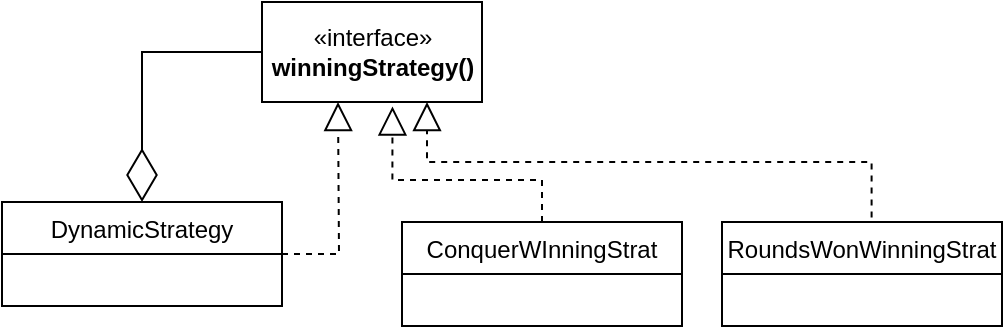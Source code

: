 <mxfile version="15.6.3" type="github">
  <diagram id="C5RBs43oDa-KdzZeNtuy" name="Page-1">
    <mxGraphModel dx="1278" dy="579" grid="1" gridSize="10" guides="1" tooltips="1" connect="1" arrows="1" fold="1" page="1" pageScale="1" pageWidth="827" pageHeight="1169" math="0" shadow="0">
      <root>
        <mxCell id="WIyWlLk6GJQsqaUBKTNV-0" />
        <mxCell id="WIyWlLk6GJQsqaUBKTNV-1" parent="WIyWlLk6GJQsqaUBKTNV-0" />
        <mxCell id="HYRUvDo-WW4A1hWBDUUl-0" value="«interface»&lt;br&gt;&lt;b&gt;winningStrategy()&lt;/b&gt;" style="html=1;" vertex="1" parent="WIyWlLk6GJQsqaUBKTNV-1">
          <mxGeometry x="320" y="110" width="110" height="50" as="geometry" />
        </mxCell>
        <mxCell id="HYRUvDo-WW4A1hWBDUUl-1" value="DynamicStrategy" style="swimlane;fontStyle=0;childLayout=stackLayout;horizontal=1;startSize=26;fillColor=none;horizontalStack=0;resizeParent=1;resizeParentMax=0;resizeLast=0;collapsible=1;marginBottom=0;" vertex="1" parent="WIyWlLk6GJQsqaUBKTNV-1">
          <mxGeometry x="190" y="210" width="140" height="52" as="geometry" />
        </mxCell>
        <mxCell id="HYRUvDo-WW4A1hWBDUUl-6" value="ConquerWInningStrat" style="swimlane;fontStyle=0;childLayout=stackLayout;horizontal=1;startSize=26;fillColor=none;horizontalStack=0;resizeParent=1;resizeParentMax=0;resizeLast=0;collapsible=1;marginBottom=0;" vertex="1" parent="WIyWlLk6GJQsqaUBKTNV-1">
          <mxGeometry x="390" y="220" width="140" height="52" as="geometry" />
        </mxCell>
        <mxCell id="HYRUvDo-WW4A1hWBDUUl-10" value="RoundsWonWinningStrat" style="swimlane;fontStyle=0;childLayout=stackLayout;horizontal=1;startSize=26;fillColor=none;horizontalStack=0;resizeParent=1;resizeParentMax=0;resizeLast=0;collapsible=1;marginBottom=0;" vertex="1" parent="WIyWlLk6GJQsqaUBKTNV-1">
          <mxGeometry x="550" y="220" width="140" height="52" as="geometry" />
        </mxCell>
        <mxCell id="HYRUvDo-WW4A1hWBDUUl-14" value="" style="endArrow=diamondThin;endFill=0;endSize=24;html=1;rounded=0;entryX=0.5;entryY=0;entryDx=0;entryDy=0;exitX=0;exitY=0.5;exitDx=0;exitDy=0;edgeStyle=orthogonalEdgeStyle;" edge="1" parent="WIyWlLk6GJQsqaUBKTNV-1" source="HYRUvDo-WW4A1hWBDUUl-0" target="HYRUvDo-WW4A1hWBDUUl-1">
          <mxGeometry width="160" relative="1" as="geometry">
            <mxPoint x="140" y="110" as="sourcePoint" />
            <mxPoint x="250" y="40" as="targetPoint" />
          </mxGeometry>
        </mxCell>
        <mxCell id="HYRUvDo-WW4A1hWBDUUl-15" value="" style="endArrow=block;dashed=1;endFill=0;endSize=12;html=1;rounded=0;exitX=1;exitY=0.5;exitDx=0;exitDy=0;edgeStyle=orthogonalEdgeStyle;" edge="1" parent="WIyWlLk6GJQsqaUBKTNV-1" source="HYRUvDo-WW4A1hWBDUUl-1">
          <mxGeometry width="160" relative="1" as="geometry">
            <mxPoint x="200" y="400" as="sourcePoint" />
            <mxPoint x="358" y="160" as="targetPoint" />
          </mxGeometry>
        </mxCell>
        <mxCell id="HYRUvDo-WW4A1hWBDUUl-16" value="" style="endArrow=block;dashed=1;endFill=0;endSize=12;html=1;rounded=0;exitX=0.5;exitY=0;exitDx=0;exitDy=0;entryX=0.593;entryY=1.044;entryDx=0;entryDy=0;entryPerimeter=0;edgeStyle=orthogonalEdgeStyle;" edge="1" parent="WIyWlLk6GJQsqaUBKTNV-1" source="HYRUvDo-WW4A1hWBDUUl-6" target="HYRUvDo-WW4A1hWBDUUl-0">
          <mxGeometry width="160" relative="1" as="geometry">
            <mxPoint x="340" y="246" as="sourcePoint" />
            <mxPoint x="384.78" y="177.8" as="targetPoint" />
            <Array as="points">
              <mxPoint x="460" y="199" />
              <mxPoint x="385" y="199" />
            </Array>
          </mxGeometry>
        </mxCell>
        <mxCell id="HYRUvDo-WW4A1hWBDUUl-18" value="" style="endArrow=block;dashed=1;endFill=0;endSize=12;html=1;rounded=0;exitX=0.5;exitY=0;exitDx=0;exitDy=0;edgeStyle=orthogonalEdgeStyle;entryX=0.75;entryY=1;entryDx=0;entryDy=0;" edge="1" parent="WIyWlLk6GJQsqaUBKTNV-1" target="HYRUvDo-WW4A1hWBDUUl-0">
          <mxGeometry width="160" relative="1" as="geometry">
            <mxPoint x="624.8" y="217.8" as="sourcePoint" />
            <mxPoint x="400" y="190" as="targetPoint" />
            <Array as="points">
              <mxPoint x="625" y="190" />
              <mxPoint x="403" y="190" />
            </Array>
          </mxGeometry>
        </mxCell>
      </root>
    </mxGraphModel>
  </diagram>
</mxfile>
